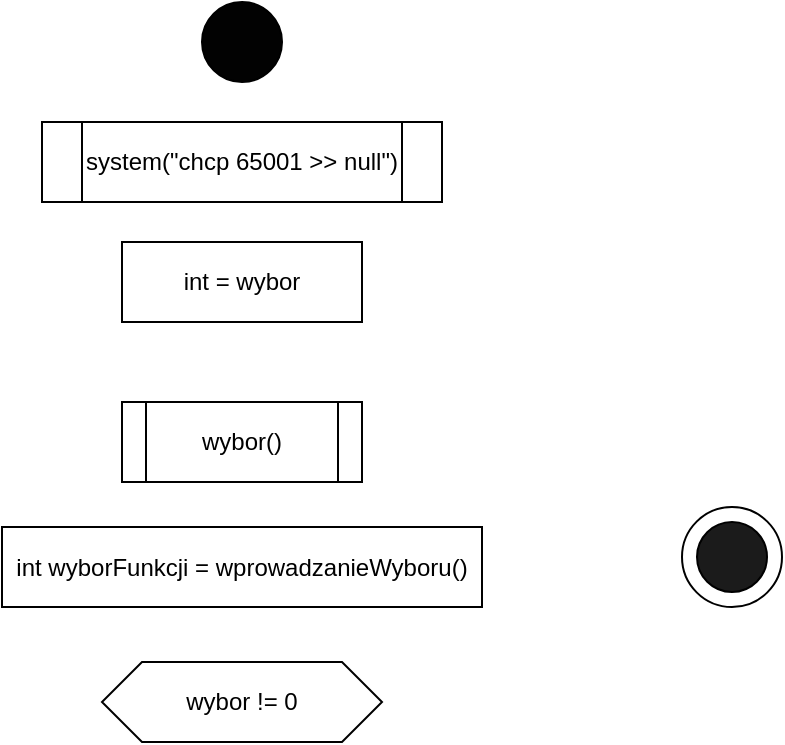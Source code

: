 <mxfile version="26.2.3">
  <diagram name="Страница — 1" id="pP-UM_rTLAb3AxtQJ6xn">
    <mxGraphModel dx="696" dy="375" grid="1" gridSize="10" guides="1" tooltips="1" connect="1" arrows="1" fold="1" page="1" pageScale="1" pageWidth="827" pageHeight="1169" math="0" shadow="0">
      <root>
        <mxCell id="0" />
        <mxCell id="1" parent="0" />
        <mxCell id="TjM_fx5XrJhBII5Xnjbi-1" value="system(&quot;chcp 65001 &amp;gt;&amp;gt; null&quot;)" style="shape=process;whiteSpace=wrap;html=1;backgroundOutline=1;" vertex="1" parent="1">
          <mxGeometry x="280" y="80" width="200" height="40" as="geometry" />
        </mxCell>
        <mxCell id="TjM_fx5XrJhBII5Xnjbi-2" value="" style="ellipse;whiteSpace=wrap;html=1;aspect=fixed;fillColor=#020202;" vertex="1" parent="1">
          <mxGeometry x="360" y="20" width="40" height="40" as="geometry" />
        </mxCell>
        <mxCell id="TjM_fx5XrJhBII5Xnjbi-3" value="int = wybor" style="rounded=0;whiteSpace=wrap;html=1;" vertex="1" parent="1">
          <mxGeometry x="320" y="140" width="120" height="40" as="geometry" />
        </mxCell>
        <mxCell id="TjM_fx5XrJhBII5Xnjbi-9" value="wybor()" style="shape=process;whiteSpace=wrap;html=1;backgroundOutline=1;" vertex="1" parent="1">
          <mxGeometry x="320" y="220" width="120" height="40" as="geometry" />
        </mxCell>
        <mxCell id="TjM_fx5XrJhBII5Xnjbi-10" value="int wyborFunkcji = wprowadzanieWyboru()" style="rounded=0;whiteSpace=wrap;html=1;" vertex="1" parent="1">
          <mxGeometry x="260" y="282.5" width="240" height="40" as="geometry" />
        </mxCell>
        <mxCell id="TjM_fx5XrJhBII5Xnjbi-11" value="" style="ellipse;whiteSpace=wrap;html=1;aspect=fixed;" vertex="1" parent="1">
          <mxGeometry x="600" y="272.5" width="50" height="50" as="geometry" />
        </mxCell>
        <mxCell id="TjM_fx5XrJhBII5Xnjbi-12" value="" style="ellipse;whiteSpace=wrap;html=1;aspect=fixed;fillColor=#1B1B1B;" vertex="1" parent="1">
          <mxGeometry x="607.5" y="280" width="35" height="35" as="geometry" />
        </mxCell>
        <mxCell id="TjM_fx5XrJhBII5Xnjbi-13" value="wybor != 0" style="shape=hexagon;perimeter=hexagonPerimeter2;whiteSpace=wrap;html=1;fixedSize=1;" vertex="1" parent="1">
          <mxGeometry x="310" y="350" width="140" height="40" as="geometry" />
        </mxCell>
      </root>
    </mxGraphModel>
  </diagram>
</mxfile>
